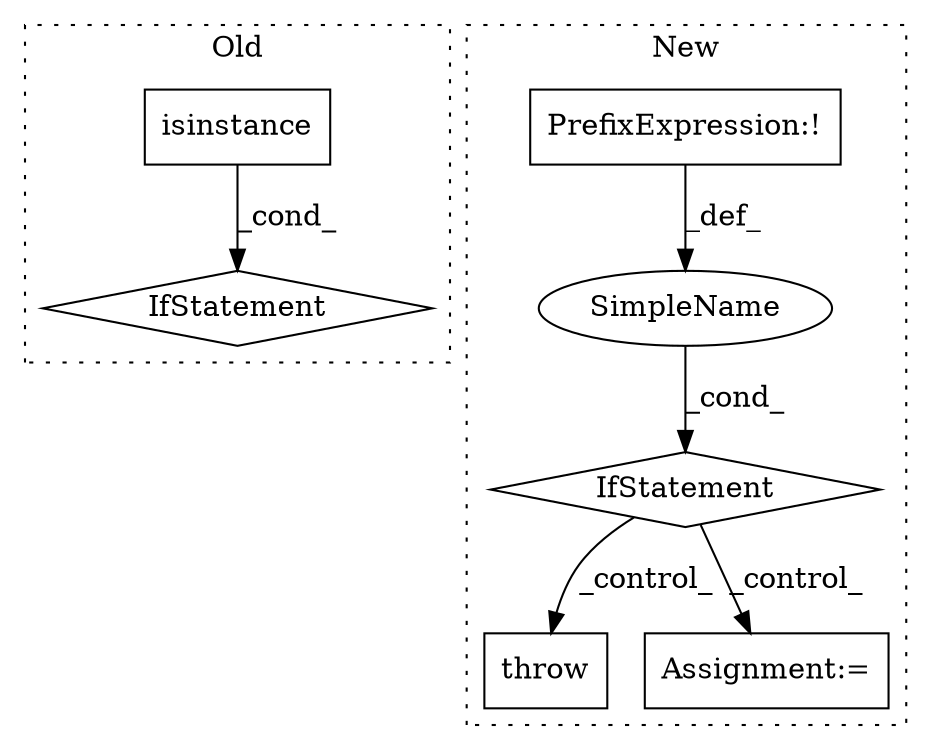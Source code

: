 digraph G {
subgraph cluster0 {
1 [label="isinstance" a="32" s="1201,1229" l="11,1" shape="box"];
5 [label="IfStatement" a="25" s="1197,1230" l="4,2" shape="diamond"];
label = "Old";
style="dotted";
}
subgraph cluster1 {
2 [label="throw" a="53" s="1776" l="6" shape="box"];
3 [label="IfStatement" a="25" s="1726,1766" l="4,2" shape="diamond"];
4 [label="SimpleName" a="42" s="" l="" shape="ellipse"];
6 [label="Assignment:=" a="7" s="2037" l="1" shape="box"];
7 [label="PrefixExpression:!" a="38" s="1751" l="1" shape="box"];
label = "New";
style="dotted";
}
1 -> 5 [label="_cond_"];
3 -> 2 [label="_control_"];
3 -> 6 [label="_control_"];
4 -> 3 [label="_cond_"];
7 -> 4 [label="_def_"];
}